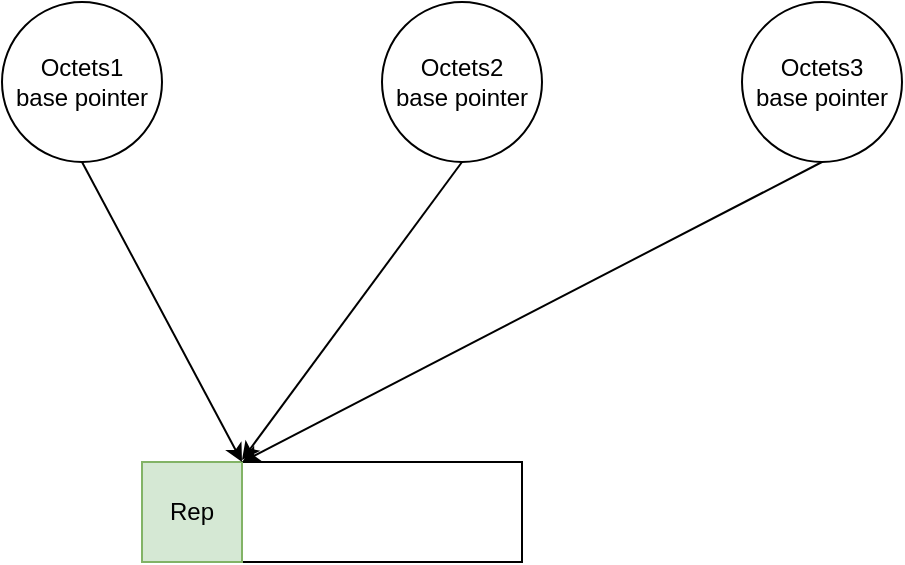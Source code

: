 <mxfile version="10.6.3" type="github"><diagram id="8dkjOIplarAI6LRDJhv3" name="Page-1"><mxGraphModel dx="1394" dy="774" grid="1" gridSize="10" guides="1" tooltips="1" connect="1" arrows="1" fold="1" page="1" pageScale="1" pageWidth="3300" pageHeight="4681" math="0" shadow="0"><root><mxCell id="0"/><mxCell id="1" parent="0"/><mxCell id="cXgeCsGir06AjUA8hMcK-4" value="" style="rounded=0;whiteSpace=wrap;html=1;direction=south;" vertex="1" parent="1"><mxGeometry x="340" y="370" width="190" height="50" as="geometry"/></mxCell><mxCell id="cXgeCsGir06AjUA8hMcK-5" value="Rep" style="rounded=0;whiteSpace=wrap;html=1;fillColor=#d5e8d4;strokeColor=#82b366;" vertex="1" parent="1"><mxGeometry x="340" y="370" width="50" height="50" as="geometry"/></mxCell><mxCell id="cXgeCsGir06AjUA8hMcK-6" value="Octets1&lt;br&gt;base pointer&lt;br&gt;" style="ellipse;whiteSpace=wrap;html=1;aspect=fixed;" vertex="1" parent="1"><mxGeometry x="270" y="140" width="80" height="80" as="geometry"/></mxCell><mxCell id="cXgeCsGir06AjUA8hMcK-8" value="" style="endArrow=classic;html=1;exitX=0.5;exitY=1;exitDx=0;exitDy=0;" edge="1" parent="1" source="cXgeCsGir06AjUA8hMcK-6"><mxGeometry width="50" height="50" relative="1" as="geometry"><mxPoint x="260" y="340" as="sourcePoint"/><mxPoint x="390" y="370" as="targetPoint"/></mxGeometry></mxCell><mxCell id="cXgeCsGir06AjUA8hMcK-10" value="Octets2&lt;br&gt;base pointer&lt;br&gt;" style="ellipse;whiteSpace=wrap;html=1;aspect=fixed;" vertex="1" parent="1"><mxGeometry x="460" y="140" width="80" height="80" as="geometry"/></mxCell><mxCell id="cXgeCsGir06AjUA8hMcK-11" value="&lt;span&gt;Octets3&lt;/span&gt;&lt;br&gt;&lt;span&gt;base pointer&lt;/span&gt;" style="ellipse;whiteSpace=wrap;html=1;aspect=fixed;" vertex="1" parent="1"><mxGeometry x="640" y="140" width="80" height="80" as="geometry"/></mxCell><mxCell id="cXgeCsGir06AjUA8hMcK-12" value="" style="endArrow=classic;html=1;exitX=0.5;exitY=1;exitDx=0;exitDy=0;" edge="1" parent="1" source="cXgeCsGir06AjUA8hMcK-10"><mxGeometry width="50" height="50" relative="1" as="geometry"><mxPoint x="460" y="540" as="sourcePoint"/><mxPoint x="390" y="369" as="targetPoint"/></mxGeometry></mxCell><mxCell id="cXgeCsGir06AjUA8hMcK-13" value="" style="endArrow=classic;html=1;exitX=0.5;exitY=1;exitDx=0;exitDy=0;" edge="1" parent="1" source="cXgeCsGir06AjUA8hMcK-11"><mxGeometry width="50" height="50" relative="1" as="geometry"><mxPoint x="520" y="590" as="sourcePoint"/><mxPoint x="390" y="370" as="targetPoint"/></mxGeometry></mxCell></root></mxGraphModel></diagram></mxfile>